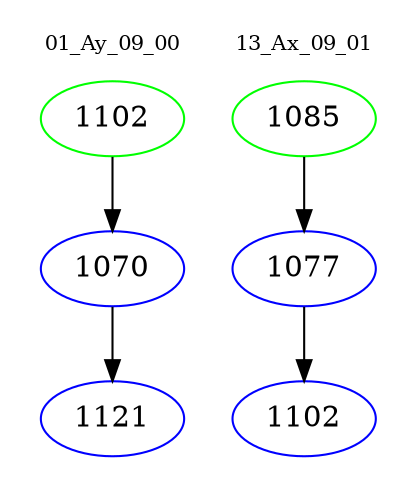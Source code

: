 digraph{
subgraph cluster_0 {
color = white
label = "01_Ay_09_00";
fontsize=10;
T0_1102 [label="1102", color="green"]
T0_1102 -> T0_1070 [color="black"]
T0_1070 [label="1070", color="blue"]
T0_1070 -> T0_1121 [color="black"]
T0_1121 [label="1121", color="blue"]
}
subgraph cluster_1 {
color = white
label = "13_Ax_09_01";
fontsize=10;
T1_1085 [label="1085", color="green"]
T1_1085 -> T1_1077 [color="black"]
T1_1077 [label="1077", color="blue"]
T1_1077 -> T1_1102 [color="black"]
T1_1102 [label="1102", color="blue"]
}
}
